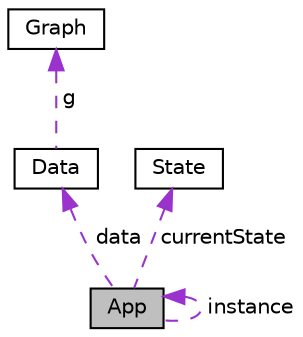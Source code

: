 digraph "App"
{
 // LATEX_PDF_SIZE
  edge [fontname="Helvetica",fontsize="10",labelfontname="Helvetica",labelfontsize="10"];
  node [fontname="Helvetica",fontsize="10",shape=record];
  Node1 [label="App",height=0.2,width=0.4,color="black", fillcolor="grey75", style="filled", fontcolor="black",tooltip="Singleton class representing the main application controller for the flight management system."];
  Node2 -> Node1 [dir="back",color="darkorchid3",fontsize="10",style="dashed",label=" data" ,fontname="Helvetica"];
  Node2 [label="Data",height=0.2,width=0.4,color="black", fillcolor="white", style="filled",URL="$class_data.html",tooltip="Class that saves all the program data."];
  Node3 -> Node2 [dir="back",color="darkorchid3",fontsize="10",style="dashed",label=" g" ,fontname="Helvetica"];
  Node3 [label="Graph",height=0.2,width=0.4,color="black", fillcolor="white", style="filled",URL="$class_graph.html",tooltip="Represents a graph of airports and flights."];
  Node1 -> Node1 [dir="back",color="darkorchid3",fontsize="10",style="dashed",label=" instance" ,fontname="Helvetica"];
  Node4 -> Node1 [dir="back",color="darkorchid3",fontsize="10",style="dashed",label=" currentState" ,fontname="Helvetica"];
  Node4 [label="State",height=0.2,width=0.4,color="black", fillcolor="white", style="filled",URL="$class_state.html",tooltip="Abstract base class representing an app state within the flight management system."];
}
